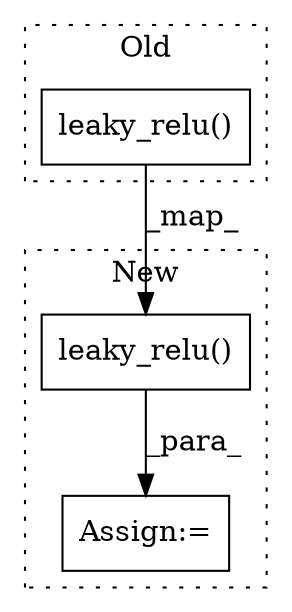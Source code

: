 digraph G {
subgraph cluster0 {
1 [label="leaky_relu()" a="75" s="1188,1256" l="13,22" shape="box"];
label = "Old";
style="dotted";
}
subgraph cluster1 {
2 [label="leaky_relu()" a="75" s="1386,1449" l="13,1" shape="box"];
3 [label="Assign:=" a="68" s="1844" l="3" shape="box"];
label = "New";
style="dotted";
}
1 -> 2 [label="_map_"];
2 -> 3 [label="_para_"];
}
